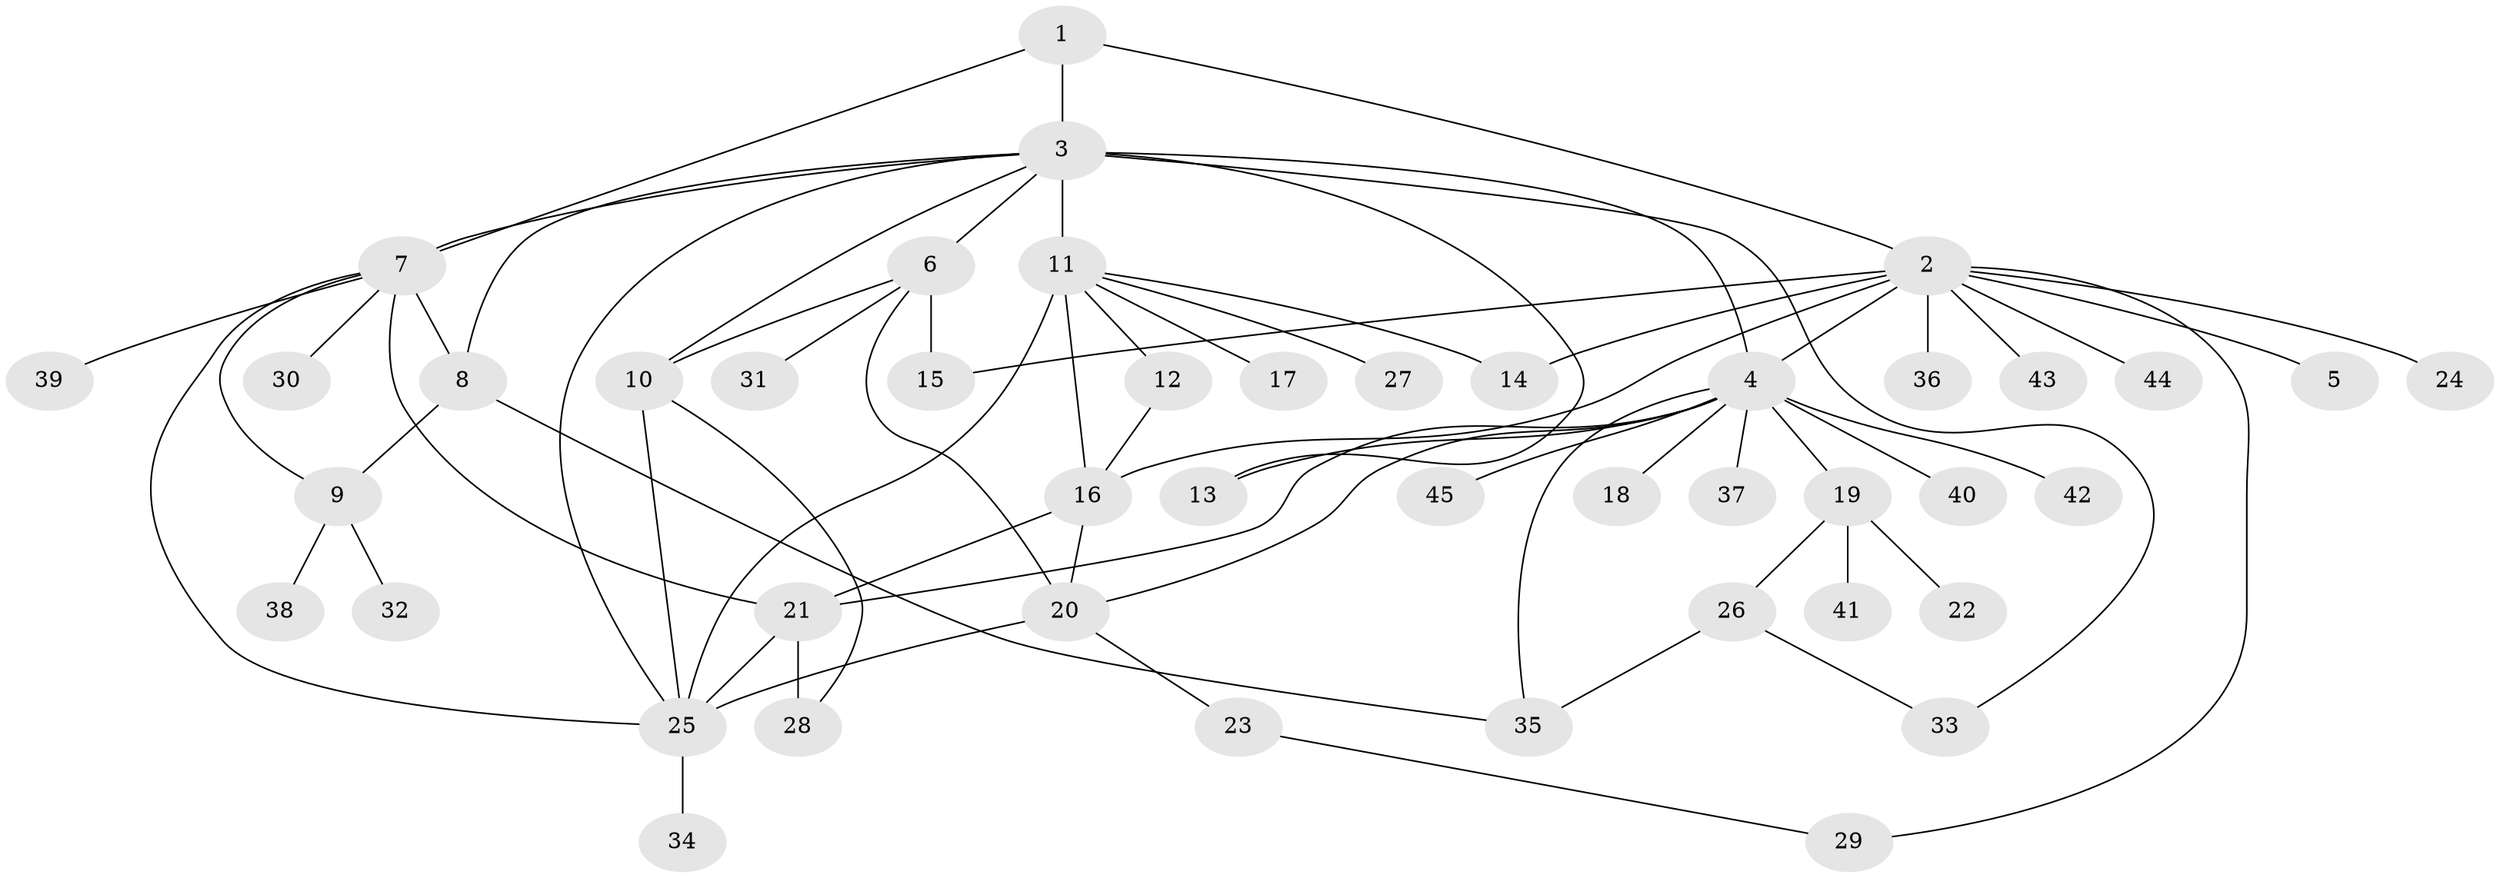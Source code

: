 // original degree distribution, {5: 0.044444444444444446, 1: 0.4777777777777778, 13: 0.022222222222222223, 6: 0.03333333333333333, 14: 0.011111111111111112, 2: 0.23333333333333334, 9: 0.022222222222222223, 17: 0.011111111111111112, 3: 0.1111111111111111, 4: 0.03333333333333333}
// Generated by graph-tools (version 1.1) at 2025/35/03/09/25 02:35:51]
// undirected, 45 vertices, 68 edges
graph export_dot {
graph [start="1"]
  node [color=gray90,style=filled];
  1;
  2;
  3;
  4;
  5;
  6;
  7;
  8;
  9;
  10;
  11;
  12;
  13;
  14;
  15;
  16;
  17;
  18;
  19;
  20;
  21;
  22;
  23;
  24;
  25;
  26;
  27;
  28;
  29;
  30;
  31;
  32;
  33;
  34;
  35;
  36;
  37;
  38;
  39;
  40;
  41;
  42;
  43;
  44;
  45;
  1 -- 2 [weight=1.0];
  1 -- 3 [weight=1.0];
  1 -- 7 [weight=1.0];
  2 -- 4 [weight=1.0];
  2 -- 5 [weight=1.0];
  2 -- 14 [weight=1.0];
  2 -- 15 [weight=1.0];
  2 -- 16 [weight=1.0];
  2 -- 24 [weight=1.0];
  2 -- 29 [weight=1.0];
  2 -- 36 [weight=1.0];
  2 -- 43 [weight=1.0];
  2 -- 44 [weight=1.0];
  3 -- 4 [weight=1.0];
  3 -- 6 [weight=1.0];
  3 -- 7 [weight=2.0];
  3 -- 8 [weight=1.0];
  3 -- 10 [weight=2.0];
  3 -- 11 [weight=9.0];
  3 -- 13 [weight=1.0];
  3 -- 25 [weight=1.0];
  3 -- 33 [weight=1.0];
  4 -- 13 [weight=1.0];
  4 -- 18 [weight=1.0];
  4 -- 19 [weight=1.0];
  4 -- 20 [weight=2.0];
  4 -- 21 [weight=1.0];
  4 -- 35 [weight=1.0];
  4 -- 37 [weight=1.0];
  4 -- 40 [weight=1.0];
  4 -- 42 [weight=1.0];
  4 -- 45 [weight=1.0];
  6 -- 10 [weight=1.0];
  6 -- 15 [weight=4.0];
  6 -- 20 [weight=1.0];
  6 -- 31 [weight=1.0];
  7 -- 8 [weight=4.0];
  7 -- 9 [weight=1.0];
  7 -- 21 [weight=1.0];
  7 -- 25 [weight=1.0];
  7 -- 30 [weight=1.0];
  7 -- 39 [weight=1.0];
  8 -- 9 [weight=1.0];
  8 -- 35 [weight=1.0];
  9 -- 32 [weight=1.0];
  9 -- 38 [weight=1.0];
  10 -- 25 [weight=1.0];
  10 -- 28 [weight=1.0];
  11 -- 12 [weight=1.0];
  11 -- 14 [weight=1.0];
  11 -- 16 [weight=1.0];
  11 -- 17 [weight=1.0];
  11 -- 25 [weight=1.0];
  11 -- 27 [weight=1.0];
  12 -- 16 [weight=1.0];
  16 -- 20 [weight=1.0];
  16 -- 21 [weight=1.0];
  19 -- 22 [weight=1.0];
  19 -- 26 [weight=1.0];
  19 -- 41 [weight=1.0];
  20 -- 23 [weight=1.0];
  20 -- 25 [weight=3.0];
  21 -- 25 [weight=1.0];
  21 -- 28 [weight=4.0];
  23 -- 29 [weight=1.0];
  25 -- 34 [weight=4.0];
  26 -- 33 [weight=1.0];
  26 -- 35 [weight=1.0];
}
